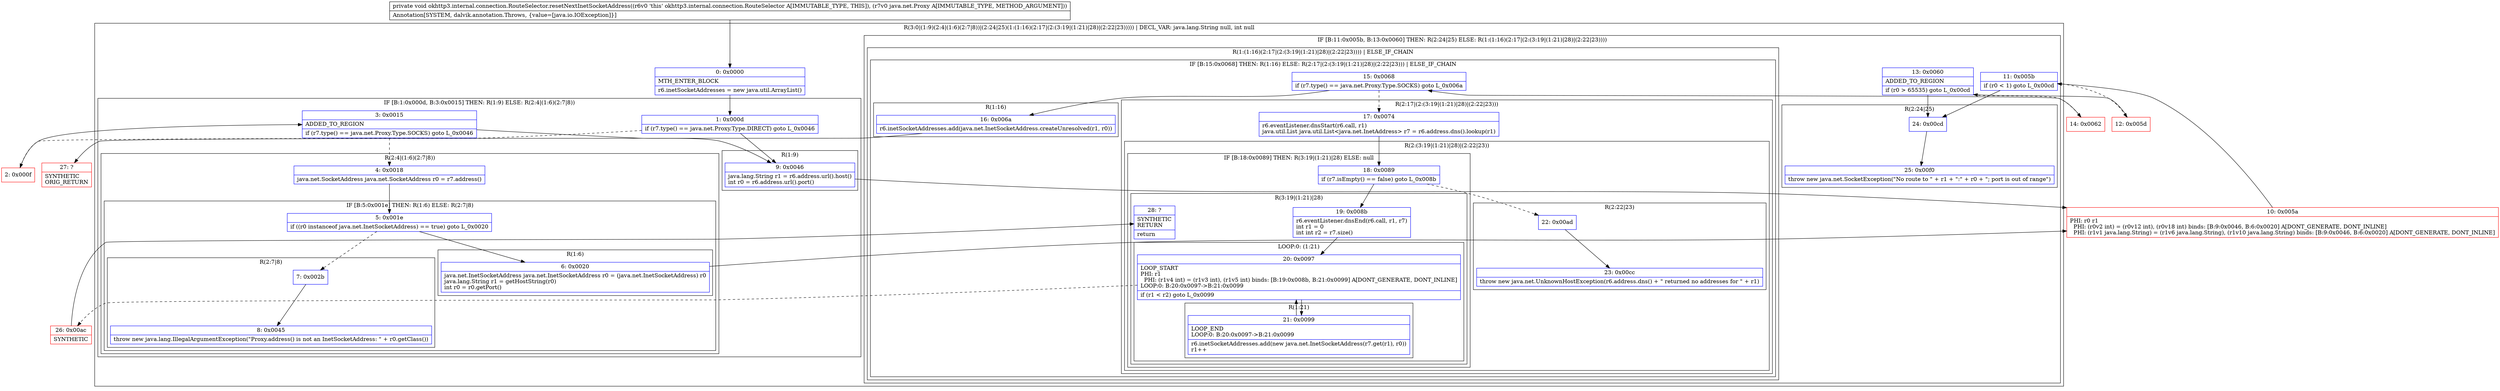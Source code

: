digraph "CFG forokhttp3.internal.connection.RouteSelector.resetNextInetSocketAddress(Ljava\/net\/Proxy;)V" {
subgraph cluster_Region_257092499 {
label = "R(3:0|(1:9)(2:4|(1:6)(2:7|8))|(2:24|25)(1:(1:16)(2:17|(2:(3:19|(1:21)|28)|(2:22|23))))) | DECL_VAR: java.lang.String null, int null\l";
node [shape=record,color=blue];
Node_0 [shape=record,label="{0\:\ 0x0000|MTH_ENTER_BLOCK\l|r6.inetSocketAddresses = new java.util.ArrayList()\l}"];
subgraph cluster_IfRegion_1372592885 {
label = "IF [B:1:0x000d, B:3:0x0015] THEN: R(1:9) ELSE: R(2:4|(1:6)(2:7|8))";
node [shape=record,color=blue];
Node_1 [shape=record,label="{1\:\ 0x000d|if (r7.type() == java.net.Proxy.Type.DIRECT) goto L_0x0046\l}"];
Node_3 [shape=record,label="{3\:\ 0x0015|ADDED_TO_REGION\l|if (r7.type() == java.net.Proxy.Type.SOCKS) goto L_0x0046\l}"];
subgraph cluster_Region_232408041 {
label = "R(1:9)";
node [shape=record,color=blue];
Node_9 [shape=record,label="{9\:\ 0x0046|java.lang.String r1 = r6.address.url().host()\lint r0 = r6.address.url().port()\l}"];
}
subgraph cluster_Region_1048367777 {
label = "R(2:4|(1:6)(2:7|8))";
node [shape=record,color=blue];
Node_4 [shape=record,label="{4\:\ 0x0018|java.net.SocketAddress java.net.SocketAddress r0 = r7.address()\l}"];
subgraph cluster_IfRegion_1878239648 {
label = "IF [B:5:0x001e] THEN: R(1:6) ELSE: R(2:7|8)";
node [shape=record,color=blue];
Node_5 [shape=record,label="{5\:\ 0x001e|if ((r0 instanceof java.net.InetSocketAddress) == true) goto L_0x0020\l}"];
subgraph cluster_Region_101873722 {
label = "R(1:6)";
node [shape=record,color=blue];
Node_6 [shape=record,label="{6\:\ 0x0020|java.net.InetSocketAddress java.net.InetSocketAddress r0 = (java.net.InetSocketAddress) r0\ljava.lang.String r1 = getHostString(r0)\lint r0 = r0.getPort()\l}"];
}
subgraph cluster_Region_411032031 {
label = "R(2:7|8)";
node [shape=record,color=blue];
Node_7 [shape=record,label="{7\:\ 0x002b}"];
Node_8 [shape=record,label="{8\:\ 0x0045|throw new java.lang.IllegalArgumentException(\"Proxy.address() is not an InetSocketAddress: \" + r0.getClass())\l}"];
}
}
}
}
subgraph cluster_IfRegion_307045450 {
label = "IF [B:11:0x005b, B:13:0x0060] THEN: R(2:24|25) ELSE: R(1:(1:16)(2:17|(2:(3:19|(1:21)|28)|(2:22|23))))";
node [shape=record,color=blue];
Node_11 [shape=record,label="{11\:\ 0x005b|if (r0 \< 1) goto L_0x00cd\l}"];
Node_13 [shape=record,label="{13\:\ 0x0060|ADDED_TO_REGION\l|if (r0 \> 65535) goto L_0x00cd\l}"];
subgraph cluster_Region_1473839296 {
label = "R(2:24|25)";
node [shape=record,color=blue];
Node_24 [shape=record,label="{24\:\ 0x00cd}"];
Node_25 [shape=record,label="{25\:\ 0x00f0|throw new java.net.SocketException(\"No route to \" + r1 + \":\" + r0 + \"; port is out of range\")\l}"];
}
subgraph cluster_Region_1338992603 {
label = "R(1:(1:16)(2:17|(2:(3:19|(1:21)|28)|(2:22|23)))) | ELSE_IF_CHAIN\l";
node [shape=record,color=blue];
subgraph cluster_IfRegion_513395557 {
label = "IF [B:15:0x0068] THEN: R(1:16) ELSE: R(2:17|(2:(3:19|(1:21)|28)|(2:22|23))) | ELSE_IF_CHAIN\l";
node [shape=record,color=blue];
Node_15 [shape=record,label="{15\:\ 0x0068|if (r7.type() == java.net.Proxy.Type.SOCKS) goto L_0x006a\l}"];
subgraph cluster_Region_1703789448 {
label = "R(1:16)";
node [shape=record,color=blue];
Node_16 [shape=record,label="{16\:\ 0x006a|r6.inetSocketAddresses.add(java.net.InetSocketAddress.createUnresolved(r1, r0))\l}"];
}
subgraph cluster_Region_1732603563 {
label = "R(2:17|(2:(3:19|(1:21)|28)|(2:22|23)))";
node [shape=record,color=blue];
Node_17 [shape=record,label="{17\:\ 0x0074|r6.eventListener.dnsStart(r6.call, r1)\ljava.util.List java.util.List\<java.net.InetAddress\> r7 = r6.address.dns().lookup(r1)\l}"];
subgraph cluster_Region_2051866873 {
label = "R(2:(3:19|(1:21)|28)|(2:22|23))";
node [shape=record,color=blue];
subgraph cluster_IfRegion_1616314500 {
label = "IF [B:18:0x0089] THEN: R(3:19|(1:21)|28) ELSE: null";
node [shape=record,color=blue];
Node_18 [shape=record,label="{18\:\ 0x0089|if (r7.isEmpty() == false) goto L_0x008b\l}"];
subgraph cluster_Region_1070449260 {
label = "R(3:19|(1:21)|28)";
node [shape=record,color=blue];
Node_19 [shape=record,label="{19\:\ 0x008b|r6.eventListener.dnsEnd(r6.call, r1, r7)\lint r1 = 0\lint int r2 = r7.size()\l}"];
subgraph cluster_LoopRegion_1727512027 {
label = "LOOP:0: (1:21)";
node [shape=record,color=blue];
Node_20 [shape=record,label="{20\:\ 0x0097|LOOP_START\lPHI: r1 \l  PHI: (r1v4 int) = (r1v3 int), (r1v5 int) binds: [B:19:0x008b, B:21:0x0099] A[DONT_GENERATE, DONT_INLINE]\lLOOP:0: B:20:0x0097\-\>B:21:0x0099\l|if (r1 \< r2) goto L_0x0099\l}"];
subgraph cluster_Region_705412615 {
label = "R(1:21)";
node [shape=record,color=blue];
Node_21 [shape=record,label="{21\:\ 0x0099|LOOP_END\lLOOP:0: B:20:0x0097\-\>B:21:0x0099\l|r6.inetSocketAddresses.add(new java.net.InetSocketAddress(r7.get(r1), r0))\lr1++\l}"];
}
}
Node_28 [shape=record,label="{28\:\ ?|SYNTHETIC\lRETURN\l|return\l}"];
}
}
subgraph cluster_Region_1309168084 {
label = "R(2:22|23)";
node [shape=record,color=blue];
Node_22 [shape=record,label="{22\:\ 0x00ad}"];
Node_23 [shape=record,label="{23\:\ 0x00cc|throw new java.net.UnknownHostException(r6.address.dns() + \" returned no addresses for \" + r1)\l}"];
}
}
}
}
}
}
}
Node_2 [shape=record,color=red,label="{2\:\ 0x000f}"];
Node_10 [shape=record,color=red,label="{10\:\ 0x005a|PHI: r0 r1 \l  PHI: (r0v2 int) = (r0v12 int), (r0v18 int) binds: [B:9:0x0046, B:6:0x0020] A[DONT_GENERATE, DONT_INLINE]\l  PHI: (r1v1 java.lang.String) = (r1v6 java.lang.String), (r1v10 java.lang.String) binds: [B:9:0x0046, B:6:0x0020] A[DONT_GENERATE, DONT_INLINE]\l}"];
Node_12 [shape=record,color=red,label="{12\:\ 0x005d}"];
Node_14 [shape=record,color=red,label="{14\:\ 0x0062}"];
Node_26 [shape=record,color=red,label="{26\:\ 0x00ac|SYNTHETIC\l}"];
Node_27 [shape=record,color=red,label="{27\:\ ?|SYNTHETIC\lORIG_RETURN\l}"];
MethodNode[shape=record,label="{private void okhttp3.internal.connection.RouteSelector.resetNextInetSocketAddress((r6v0 'this' okhttp3.internal.connection.RouteSelector A[IMMUTABLE_TYPE, THIS]), (r7v0 java.net.Proxy A[IMMUTABLE_TYPE, METHOD_ARGUMENT]))  | Annotation[SYSTEM, dalvik.annotation.Throws, \{value=[java.io.IOException]\}]\l}"];
MethodNode -> Node_0;
Node_0 -> Node_1;
Node_1 -> Node_2[style=dashed];
Node_1 -> Node_9;
Node_3 -> Node_4[style=dashed];
Node_3 -> Node_9;
Node_9 -> Node_10;
Node_4 -> Node_5;
Node_5 -> Node_6;
Node_5 -> Node_7[style=dashed];
Node_6 -> Node_10;
Node_7 -> Node_8;
Node_11 -> Node_12[style=dashed];
Node_11 -> Node_24;
Node_13 -> Node_14[style=dashed];
Node_13 -> Node_24;
Node_24 -> Node_25;
Node_15 -> Node_16;
Node_15 -> Node_17[style=dashed];
Node_16 -> Node_27;
Node_17 -> Node_18;
Node_18 -> Node_19;
Node_18 -> Node_22[style=dashed];
Node_19 -> Node_20;
Node_20 -> Node_21;
Node_20 -> Node_26[style=dashed];
Node_21 -> Node_20;
Node_22 -> Node_23;
Node_2 -> Node_3;
Node_10 -> Node_11;
Node_12 -> Node_13;
Node_14 -> Node_15;
Node_26 -> Node_28;
}

